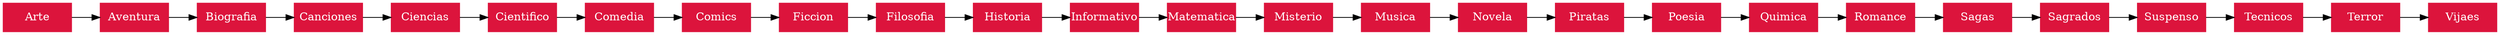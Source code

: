 digraph G{
rankdir=LR;
node [margin=0 shape=box width=1.2 color=crimson fontcolor=white style=filled ];
Arte->Aventura->Biografia->Canciones->Ciencias->Cientifico->Comedia->Comics->Ficcion->Filosofia->Historia->Informativo->Matematica->Misterio->Musica->Novela->Piratas->Poesia->Quimica->Romance->Sagas->Sagrados->Suspenso->Tecnicos->Terror->Vijaes
}